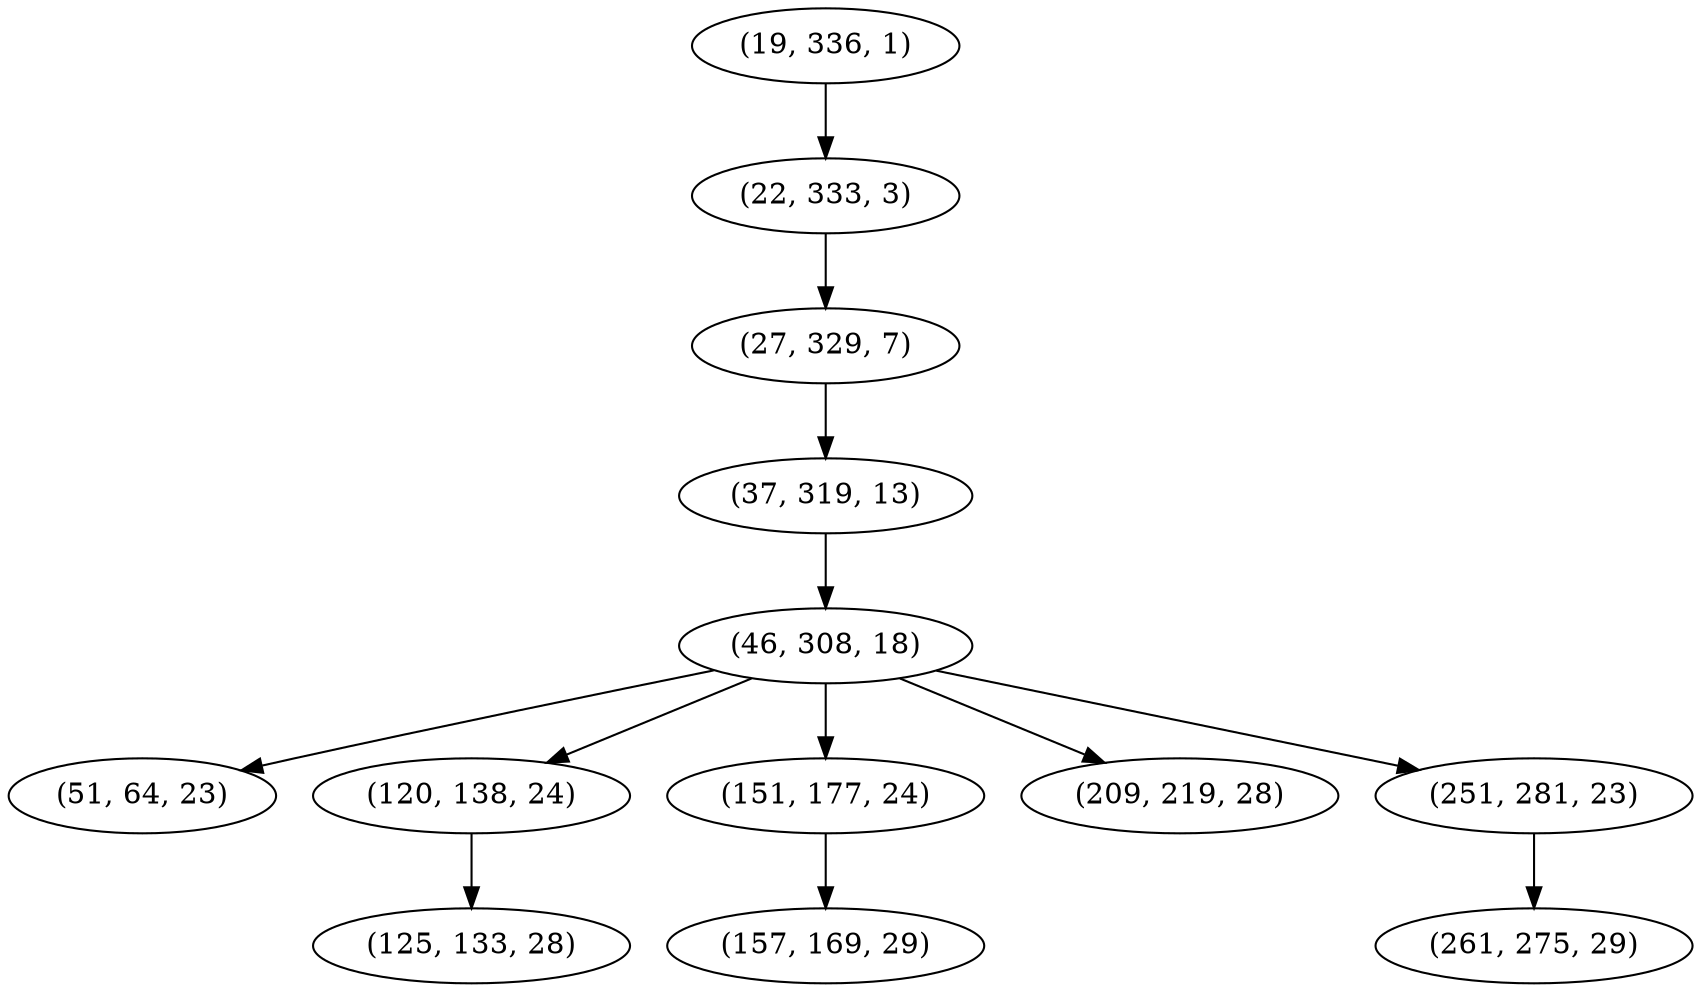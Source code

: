 digraph tree {
    "(19, 336, 1)";
    "(22, 333, 3)";
    "(27, 329, 7)";
    "(37, 319, 13)";
    "(46, 308, 18)";
    "(51, 64, 23)";
    "(120, 138, 24)";
    "(125, 133, 28)";
    "(151, 177, 24)";
    "(157, 169, 29)";
    "(209, 219, 28)";
    "(251, 281, 23)";
    "(261, 275, 29)";
    "(19, 336, 1)" -> "(22, 333, 3)";
    "(22, 333, 3)" -> "(27, 329, 7)";
    "(27, 329, 7)" -> "(37, 319, 13)";
    "(37, 319, 13)" -> "(46, 308, 18)";
    "(46, 308, 18)" -> "(51, 64, 23)";
    "(46, 308, 18)" -> "(120, 138, 24)";
    "(46, 308, 18)" -> "(151, 177, 24)";
    "(46, 308, 18)" -> "(209, 219, 28)";
    "(46, 308, 18)" -> "(251, 281, 23)";
    "(120, 138, 24)" -> "(125, 133, 28)";
    "(151, 177, 24)" -> "(157, 169, 29)";
    "(251, 281, 23)" -> "(261, 275, 29)";
}
